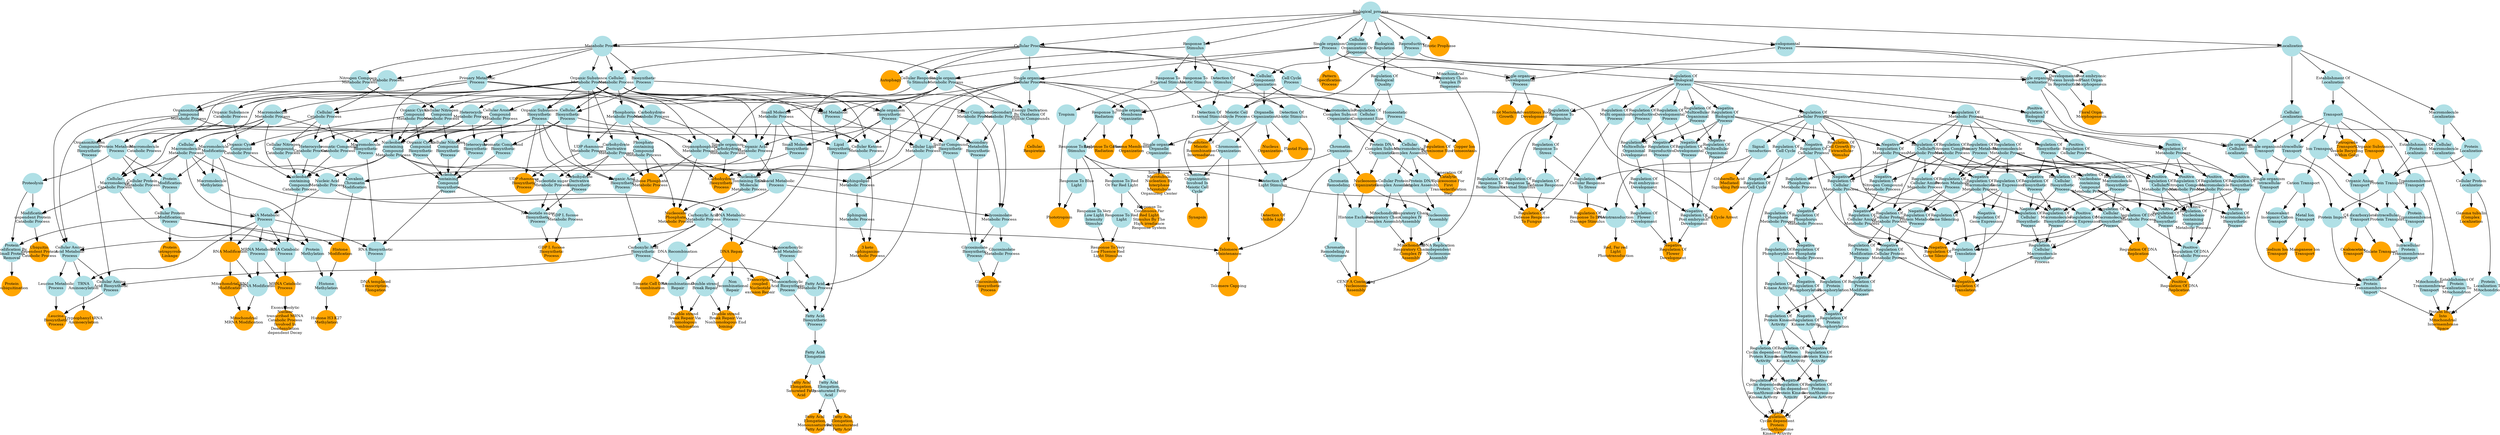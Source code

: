 digraph {
1 [style="filled", fixedsize="true", fontsize="10", shape="circle", width="0.75", fillcolor="powderblue", label="Biological_process", color="transparent"];
2 [style="filled", fixedsize="true", fontsize="10", shape="circle", width="0.75", fillcolor="powderblue", label="Metabolic Process", color="transparent"];
3 [style="filled", fixedsize="true", fontsize="10", shape="circle", width="0.75", fillcolor="powderblue", label="Cellular Process", color="transparent"];
4 [style="filled", fixedsize="true", fontsize="10", shape="circle", width="0.75", fillcolor="powderblue", label="Cellular
Metabolic Process", color="transparent"];
5 [style="filled", fixedsize="true", fontsize="10", shape="circle", width="0.75", fillcolor="powderblue", label="Sulfur Compound
Metabolic Process", color="transparent"];
6 [style="filled", fixedsize="true", fontsize="10", shape="circle", width="0.75", fillcolor="powderblue", label="Single organism
Process", color="transparent"];
7 [style="filled", fixedsize="true", fontsize="10", shape="circle", width="0.75", fillcolor="powderblue", label="Single organism
Metabolic Process", color="transparent"];
8 [style="filled", fixedsize="true", fontsize="10", shape="circle", width="0.75", fillcolor="powderblue", label="Secondary
Metabolic Process", color="transparent"];
9 [style="filled", fixedsize="true", fontsize="10", shape="circle", width="0.75", fillcolor="powderblue", label="Small Molecule
Metabolic Process", color="transparent"];
10 [style="filled", fixedsize="true", fontsize="10", shape="circle", width="0.75", fillcolor="powderblue", label="Single organism
Cellular Process", color="transparent"];
11 [style="filled", fixedsize="true", fontsize="10", shape="circle", width="0.75", fillcolor="powderblue", label="Organic Substance
Metabolic Process", color="transparent"];
12 [style="filled", fixedsize="true", fontsize="10", shape="circle", width="0.75", fillcolor="powderblue", label="Organic Acid
Metabolic Process", color="transparent"];
13 [style="filled", fixedsize="true", fontsize="10", shape="circle", width="0.75", fillcolor="powderblue", label="Oxoacid Metabolic
Process", color="transparent"];
14 [style="filled", fixedsize="true", fontsize="10", shape="circle", width="0.75", fillcolor="powderblue", label="Glycosinolate
Metabolic Process", color="transparent"];
15 [style="filled", fixedsize="true", fontsize="10", shape="circle", width="0.75", fillcolor="powderblue", label="Biosynthetic
Process", color="transparent"];
16 [style="filled", fixedsize="true", fontsize="10", shape="circle", width="0.75", fillcolor="powderblue", label="Cellular
Biosynthetic
Process", color="transparent"];
17 [style="filled", fixedsize="true", fontsize="10", shape="circle", width="0.75", fillcolor="powderblue", label="Sulfur Compound
Biosynthetic
Process", color="transparent"];
18 [style="filled", fixedsize="true", fontsize="10", shape="circle", width="0.75", fillcolor="powderblue", label="Single organism
Biosynthetic
Process", color="transparent"];
19 [style="filled", fixedsize="true", fontsize="10", shape="circle", width="0.75", fillcolor="powderblue", label="Secondary
Metabolite
Biosynthetic
Process", color="transparent"];
20 [style="filled", fixedsize="true", fontsize="10", shape="circle", width="0.75", fillcolor="powderblue", label="Glycosinolate
Biosynthetic
Process", color="transparent"];
21 [style="filled", fixedsize="true", fontsize="10", shape="circle", width="0.75", fillcolor="powderblue", label="Glucosinolate
Metabolic Process", color="transparent"];
22 [style="filled", fixedsize="true", fontsize="10", shape="circle", width="0.75", fillcolor="orange", label="Glucosinolate
Biosynthetic
Process", color="transparent"];
23 [style="filled", fixedsize="true", fontsize="10", shape="circle", width="0.75", fillcolor="powderblue", label="Macromolecule
Metabolic Process", color="transparent"];
24 [style="filled", fixedsize="true", fontsize="10", shape="circle", width="0.75", fillcolor="powderblue", label="Cellular
Macromolecule
Metabolic Process", color="transparent"];
25 [style="filled", fixedsize="true", fontsize="10", shape="circle", width="0.75", fillcolor="powderblue", label="Cellular Aromatic
Compound
Metabolic Process", color="transparent"];
26 [style="filled", fixedsize="true", fontsize="10", shape="circle", width="0.75", fillcolor="powderblue", label="Nitrogen Compound
Metabolic Process", color="transparent"];
27 [style="filled", fixedsize="true", fontsize="10", shape="circle", width="0.75", fillcolor="powderblue", label="Cellular Nitrogen
Compound
Metabolic Process", color="transparent"];
28 [style="filled", fixedsize="true", fontsize="10", shape="circle", width="0.75", fillcolor="powderblue", label="Primary Metabolic
Process", color="transparent"];
29 [style="filled", fixedsize="true", fontsize="10", shape="circle", width="0.75", fillcolor="powderblue", label="Heterocycle
Metabolic Process", color="transparent"];
30 [style="filled", fixedsize="true", fontsize="10", shape="circle", width="0.75", fillcolor="powderblue", label="Organic Cyclic
Compound
Metabolic Process", color="transparent"];
31 [style="filled", fixedsize="true", fontsize="10", shape="circle", width="0.75", fillcolor="powderblue", label="Nucleobase
containing
Compound
Metabolic Process", color="transparent"];
32 [style="filled", fixedsize="true", fontsize="10", shape="circle", width="0.75", fillcolor="powderblue", label="Nucleic Acid
Metabolic Process", color="transparent"];
33 [style="filled", fixedsize="true", fontsize="10", shape="circle", width="0.75", fillcolor="powderblue", label="RNA Metabolic
Process", color="transparent"];
34 [style="filled", fixedsize="true", fontsize="10", shape="circle", width="0.75", fillcolor="powderblue", label="Macromolecule
Modification", color="transparent"];
35 [style="filled", fixedsize="true", fontsize="10", shape="circle", width="0.75", fillcolor="orange", label="RNA Modification", color="transparent"];
36 [style="filled", fixedsize="true", fontsize="10", shape="circle", width="0.75", fillcolor="powderblue", label="DNA Metabolic
Process", color="transparent"];
37 [style="filled", fixedsize="true", fontsize="10", shape="circle", width="0.75", fillcolor="powderblue", label="Response To
Stimulus", color="transparent"];
38 [style="filled", fixedsize="true", fontsize="10", shape="circle", width="0.75", fillcolor="powderblue", label="Cellular Response
To Stimulus", color="transparent"];
39 [style="filled", fixedsize="true", fontsize="10", shape="circle", width="0.75", fillcolor="orange", label="DNA Repair", color="transparent"];
40 [style="filled", fixedsize="true", fontsize="10", shape="circle", width="0.75", fillcolor="powderblue", label="Carboxylic Acid
Metabolic Process", color="transparent"];
41 [style="filled", fixedsize="true", fontsize="10", shape="circle", width="0.75", fillcolor="powderblue", label="Organonitrogen
Compound
Metabolic Process", color="transparent"];
42 [style="filled", fixedsize="true", fontsize="10", shape="circle", width="0.75", fillcolor="powderblue", label="Cellular Amino
Acid Metabolic
Process", color="transparent"];
43 [style="filled", fixedsize="true", fontsize="10", shape="circle", width="0.75", fillcolor="powderblue", label="Leucine Metabolic
Process", color="transparent"];
44 [style="filled", fixedsize="true", fontsize="10", shape="circle", width="0.75", fillcolor="powderblue", label="Small Molecule
Biosynthetic
Process", color="transparent"];
45 [style="filled", fixedsize="true", fontsize="10", shape="circle", width="0.75", fillcolor="powderblue", label="Organic Substance
Biosynthetic
Process", color="transparent"];
46 [style="filled", fixedsize="true", fontsize="10", shape="circle", width="0.75", fillcolor="powderblue", label="Organic Acid
Biosynthetic
Process", color="transparent"];
47 [style="filled", fixedsize="true", fontsize="10", shape="circle", width="0.75", fillcolor="powderblue", label="Carboxylic Acid
Biosynthetic
Process", color="transparent"];
48 [style="filled", fixedsize="true", fontsize="10", shape="circle", width="0.75", fillcolor="powderblue", label="Organonitrogen
Compound
Biosynthetic
Process", color="transparent"];
49 [style="filled", fixedsize="true", fontsize="10", shape="circle", width="0.75", fillcolor="powderblue", label="Cellular Amino
Acid Biosynthetic
Process", color="transparent"];
50 [style="filled", fixedsize="true", fontsize="10", shape="circle", width="0.75", fillcolor="orange", label="Leucine
Biosynthetic
Process", color="transparent"];
51 [style="filled", fixedsize="true", fontsize="10", shape="circle", width="0.75", fillcolor="powderblue", label="Biological
Regulation", color="transparent"];
52 [style="filled", fixedsize="true", fontsize="10", shape="circle", width="0.75", fillcolor="powderblue", label="Regulation Of
Biological
Process", color="transparent"];
53 [style="filled", fixedsize="true", fontsize="10", shape="circle", width="0.75", fillcolor="powderblue", label="Regulation Of
Cellular Process", color="transparent"];
54 [style="filled", fixedsize="true", fontsize="10", shape="circle", width="0.75", fillcolor="powderblue", label="Signal
Transduction", color="transparent"];
55 [style="filled", fixedsize="true", fontsize="10", shape="circle", width="0.75", fillcolor="orange", label="Gibberellic Acid
Mediated
Signaling Pathway", color="transparent"];
56 [style="filled", fixedsize="true", fontsize="10", shape="circle", width="0.75", fillcolor="powderblue", label="Protein Metabolic
Process", color="transparent"];
57 [style="filled", fixedsize="true", fontsize="10", shape="circle", width="0.75", fillcolor="powderblue", label="Proteolysis", color="transparent"];
58 [style="filled", fixedsize="true", fontsize="10", shape="circle", width="0.75", fillcolor="powderblue", label="Protein
Modification
Process", color="transparent"];
59 [style="filled", fixedsize="true", fontsize="10", shape="circle", width="0.75", fillcolor="powderblue", label="Cellular Protein
Metabolic Process", color="transparent"];
60 [style="filled", fixedsize="true", fontsize="10", shape="circle", width="0.75", fillcolor="powderblue", label="Cellular Protein
Modification
Process", color="transparent"];
61 [style="filled", fixedsize="true", fontsize="10", shape="circle", width="0.75", fillcolor="powderblue", label="Protein
Modification By
Small Protein
Removal", color="transparent"];
62 [style="filled", fixedsize="true", fontsize="10", shape="circle", width="0.75", fillcolor="orange", label="Protein
Deubiquitination", color="transparent"];
63 [style="filled", fixedsize="true", fontsize="10", shape="circle", width="0.75", fillcolor="powderblue", label="Macromolecule
Methylation", color="transparent"];
64 [style="filled", fixedsize="true", fontsize="10", shape="circle", width="0.75", fillcolor="powderblue", label="Protein
Methylation", color="transparent"];
65 [style="filled", fixedsize="true", fontsize="10", shape="circle", width="0.75", fillcolor="powderblue", label="Cellular
Component
Organization Or
Biogenesis", color="transparent"];
66 [style="filled", fixedsize="true", fontsize="10", shape="circle", width="0.75", fillcolor="powderblue", label="Cellular
Component
Organization", color="transparent"];
67 [style="filled", fixedsize="true", fontsize="10", shape="circle", width="0.75", fillcolor="powderblue", label="Macromolecular
Complex Subunit
Organization", color="transparent"];
68 [style="filled", fixedsize="true", fontsize="10", shape="circle", width="0.75", fillcolor="powderblue", label="Chromatin
Organization", color="transparent"];
69 [style="filled", fixedsize="true", fontsize="10", shape="circle", width="0.75", fillcolor="powderblue", label="Covalent
Chromatin
Modification", color="transparent"];
70 [style="filled", fixedsize="true", fontsize="10", shape="circle", width="0.75", fillcolor="orange", label="Histone
Modification", color="transparent"];
71 [style="filled", fixedsize="true", fontsize="10", shape="circle", width="0.75", fillcolor="powderblue", label="Histone
Methylation", color="transparent"];
72 [style="filled", fixedsize="true", fontsize="10", shape="circle", width="0.75", fillcolor="orange", label="Histone H3 K27
Methylation", color="transparent"];
73 [style="filled", fixedsize="true", fontsize="10", shape="circle", width="0.75", fillcolor="powderblue", label="Carbohydrate
Metabolic Process", color="transparent"];
74 [style="filled", fixedsize="true", fontsize="10", shape="circle", width="0.75", fillcolor="powderblue", label="Single organism
Carbohydrate
Metabolic Process", color="transparent"];
75 [style="filled", fixedsize="true", fontsize="10", shape="circle", width="0.75", fillcolor="orange", label="Carbohydrate
Biosynthetic
Process", color="transparent"];
76 [style="filled", fixedsize="true", fontsize="10", shape="circle", width="0.75", fillcolor="orange", label="Mitochondrial RNA
Modification", color="transparent"];
77 [style="filled", fixedsize="true", fontsize="10", shape="circle", width="0.75", fillcolor="powderblue", label="Organelle
Organization", color="transparent"];
78 [style="filled", fixedsize="true", fontsize="10", shape="circle", width="0.75", fillcolor="powderblue", label="Chromosome
Organization", color="transparent"];
79 [style="filled", fixedsize="true", fontsize="10", shape="circle", width="0.75", fillcolor="powderblue", label="Regulation Of
Biological
Quality", color="transparent"];
80 [style="filled", fixedsize="true", fontsize="10", shape="circle", width="0.75", fillcolor="powderblue", label="Homeostatic
Process", color="transparent"];
81 [style="filled", fixedsize="true", fontsize="10", shape="circle", width="0.75", fillcolor="orange", label="Telomere
Maintenance", color="transparent"];
82 [style="filled", fixedsize="true", fontsize="10", shape="circle", width="0.75", fillcolor="orange", label="Telomere Capping", color="transparent"];
83 [style="filled", fixedsize="true", fontsize="10", shape="circle", width="0.75", fillcolor="powderblue", label="Protein DNA
Complex Subunit
Organization", color="transparent"];
84 [style="filled", fixedsize="true", fontsize="10", shape="circle", width="0.75", fillcolor="orange", label="Nucleosome
Organization", color="transparent"];
85 [style="filled", fixedsize="true", fontsize="10", shape="circle", width="0.75", fillcolor="powderblue", label="Single organism
Organelle
Organization", color="transparent"];
86 [style="filled", fixedsize="true", fontsize="10", shape="circle", width="0.75", fillcolor="orange", label="Interphase
Microtubule
Nucleation By
Interphase
Microtubule
Organizing Center", color="transparent"];
87 [style="filled", fixedsize="true", fontsize="10", shape="circle", width="0.75", fillcolor="powderblue", label="Cell Cycle
Process", color="transparent"];
88 [style="filled", fixedsize="true", fontsize="10", shape="circle", width="0.75", fillcolor="powderblue", label="Reproductive
Process", color="transparent"];
89 [style="filled", fixedsize="true", fontsize="10", shape="circle", width="0.75", fillcolor="powderblue", label="Meiotic Cell
Cycle Process", color="transparent"];
90 [style="filled", fixedsize="true", fontsize="10", shape="circle", width="0.75", fillcolor="powderblue", label="Chromosome
Organization
Involved In
Meiotic Cell
Cycle", color="transparent"];
91 [style="filled", fixedsize="true", fontsize="10", shape="circle", width="0.75", fillcolor="orange", label="Synapsis", color="transparent"];
92 [style="filled", fixedsize="true", fontsize="10", shape="circle", width="0.75", fillcolor="powderblue", label="Response To
Abiotic Stimulus", color="transparent"];
93 [style="filled", fixedsize="true", fontsize="10", shape="circle", width="0.75", fillcolor="powderblue", label="Response To
Radiation", color="transparent"];
94 [style="filled", fixedsize="true", fontsize="10", shape="circle", width="0.75", fillcolor="powderblue", label="Response To Light
Stimulus", color="transparent"];
95 [style="filled", fixedsize="true", fontsize="10", shape="circle", width="0.75", fillcolor="powderblue", label="Response To Red
Or Far Red Light", color="transparent"];
96 [style="filled", fixedsize="true", fontsize="10", shape="circle", width="0.75", fillcolor="orange", label="Response To
Continuous Far
Red Light
Stimulus By The
High irradiance
Response System", color="transparent"];
97 [style="filled", fixedsize="true", fontsize="10", shape="circle", width="0.75", fillcolor="powderblue", label="MRNA Metabolic
Process", color="transparent"];
98 [style="filled", fixedsize="true", fontsize="10", shape="circle", width="0.75", fillcolor="powderblue", label="MRNA Modification", color="transparent"];
99 [style="filled", fixedsize="true", fontsize="10", shape="circle", width="0.75", fillcolor="orange", label="Mitochondrial
MRNA Modification", color="transparent"];
100 [style="filled", fixedsize="true", fontsize="10", shape="circle", width="0.75", fillcolor="orange", label="Transcription
coupled
Nucleotide
excision Repair", color="transparent"];
101 [style="filled", fixedsize="true", fontsize="10", shape="circle", width="0.75", fillcolor="powderblue", label="Regulation Of
Metabolic Process", color="transparent"];
102 [style="filled", fixedsize="true", fontsize="10", shape="circle", width="0.75", fillcolor="powderblue", label="Regulation Of
Cellular
Metabolic Process", color="transparent"];
103 [style="filled", fixedsize="true", fontsize="10", shape="circle", width="0.75", fillcolor="powderblue", label="Regulation Of
Nitrogen Compound
Metabolic Process", color="transparent"];
104 [style="filled", fixedsize="true", fontsize="10", shape="circle", width="0.75", fillcolor="powderblue", label="Regulation Of
Primary Metabolic
Process", color="transparent"];
105 [style="filled", fixedsize="true", fontsize="10", shape="circle", width="0.75", fillcolor="powderblue", label="Regulation Of
Nucleobase
containing
Compound
Metabolic Process", color="transparent"];
106 [style="filled", fixedsize="true", fontsize="10", shape="circle", width="0.75", fillcolor="powderblue", label="Regulation Of
Macromolecule
Metabolic Process", color="transparent"];
107 [style="filled", fixedsize="true", fontsize="10", shape="circle", width="0.75", fillcolor="powderblue", label="Regulation Of DNA
Metabolic Process", color="transparent"];
108 [style="filled", fixedsize="true", fontsize="10", shape="circle", width="0.75", fillcolor="powderblue", label="Regulation Of
Biosynthetic
Process", color="transparent"];
109 [style="filled", fixedsize="true", fontsize="10", shape="circle", width="0.75", fillcolor="powderblue", label="Regulation Of
Macromolecule
Biosynthetic
Process", color="transparent"];
110 [style="filled", fixedsize="true", fontsize="10", shape="circle", width="0.75", fillcolor="powderblue", label="Regulation Of
Cellular
Biosynthetic
Process", color="transparent"];
111 [style="filled", fixedsize="true", fontsize="10", shape="circle", width="0.75", fillcolor="powderblue", label="Regulation Of
Cellular
Macromolecule
Biosynthetic
Process", color="transparent"];
112 [style="filled", fixedsize="true", fontsize="10", shape="circle", width="0.75", fillcolor="orange", label="Regulation Of DNA
Replication", color="transparent"];
113 [style="filled", fixedsize="true", fontsize="10", shape="circle", width="0.75", fillcolor="powderblue", label="Catabolic Process", color="transparent"];
114 [style="filled", fixedsize="true", fontsize="10", shape="circle", width="0.75", fillcolor="powderblue", label="Organic Substance
Catabolic Process", color="transparent"];
115 [style="filled", fixedsize="true", fontsize="10", shape="circle", width="0.75", fillcolor="powderblue", label="Macromolecule
Catabolic Process", color="transparent"];
116 [style="filled", fixedsize="true", fontsize="10", shape="circle", width="0.75", fillcolor="powderblue", label="Cellular
Catabolic Process", color="transparent"];
117 [style="filled", fixedsize="true", fontsize="10", shape="circle", width="0.75", fillcolor="powderblue", label="Cellular
Macromolecule
Catabolic Process", color="transparent"];
118 [style="filled", fixedsize="true", fontsize="10", shape="circle", width="0.75", fillcolor="powderblue", label="Modification
dependent Protein
Catabolic Process", color="transparent"];
119 [style="filled", fixedsize="true", fontsize="10", shape="circle", width="0.75", fillcolor="orange", label="Ubiquitin
dependent Protein
Catabolic Process", color="transparent"];
120 [style="filled", fixedsize="true", fontsize="10", shape="circle", width="0.75", fillcolor="powderblue", label="Cellular Ketone
Metabolic Process", color="transparent"];
121 [style="filled", fixedsize="true", fontsize="10", shape="circle", width="0.75", fillcolor="powderblue", label="Lipid Metabolic
Process", color="transparent"];
122 [style="filled", fixedsize="true", fontsize="10", shape="circle", width="0.75", fillcolor="powderblue", label="Cellular Lipid
Metabolic Process", color="transparent"];
123 [style="filled", fixedsize="true", fontsize="10", shape="circle", width="0.75", fillcolor="powderblue", label="Sphingolipid
Metabolic Process", color="transparent"];
124 [style="filled", fixedsize="true", fontsize="10", shape="circle", width="0.75", fillcolor="powderblue", label="Sphingoid
Metabolic Process", color="transparent"];
125 [style="filled", fixedsize="true", fontsize="10", shape="circle", width="0.75", fillcolor="orange", label="3 keto
sphinganine
Metabolic Process", color="transparent"];
126 [style="filled", fixedsize="true", fontsize="10", shape="circle", width="0.75", fillcolor="powderblue", label="Cellular
Macromolecular
Complex Assembly", color="transparent"];
127 [style="filled", fixedsize="true", fontsize="10", shape="circle", width="0.75", fillcolor="powderblue", label="Cellular Protein
Complex Assembly", color="transparent"];
128 [style="filled", fixedsize="true", fontsize="10", shape="circle", width="0.75", fillcolor="powderblue", label="Respiratory Chain
Complex IV
Assembly", color="transparent"];
129 [style="filled", fixedsize="true", fontsize="10", shape="circle", width="0.75", fillcolor="powderblue", label="Mitochondrial
Respiratory Chain
Complex Assembly", color="transparent"];
130 [style="filled", fixedsize="true", fontsize="10", shape="circle", width="0.75", fillcolor="powderblue", label="Mitochondrial
Respiratory Chain
Complex IV
Biogenesis", color="transparent"];
131 [style="filled", fixedsize="true", fontsize="10", shape="circle", width="0.75", fillcolor="orange", label="Mitochondrial
Respiratory Chain
Complex IV
Assembly", color="transparent"];
132 [style="filled", fixedsize="true", fontsize="10", shape="circle", width="0.75", fillcolor="powderblue", label="TRNA
Aminoacylation", color="transparent"];
133 [style="filled", fixedsize="true", fontsize="10", shape="circle", width="0.75", fillcolor="orange", label="Tryptophanyl tRNA
Aminoacylation", color="transparent"];
134 [style="filled", fixedsize="true", fontsize="10", shape="circle", width="0.75", fillcolor="orange", label="Mitotic Prophase", color="transparent"];
135 [style="filled", fixedsize="true", fontsize="10", shape="circle", width="0.75", fillcolor="powderblue", label="Positive
Regulation Of
Biological
Process", color="transparent"];
136 [style="filled", fixedsize="true", fontsize="10", shape="circle", width="0.75", fillcolor="powderblue", label="Positive
Regulation Of
Metabolic Process", color="transparent"];
137 [style="filled", fixedsize="true", fontsize="10", shape="circle", width="0.75", fillcolor="powderblue", label="Positive
Regulation Of
Biosynthetic
Process", color="transparent"];
138 [style="filled", fixedsize="true", fontsize="10", shape="circle", width="0.75", fillcolor="powderblue", label="Positive
Regulation Of
Macromolecule
Metabolic Process", color="transparent"];
139 [style="filled", fixedsize="true", fontsize="10", shape="circle", width="0.75", fillcolor="powderblue", label="Positive
Regulation Of
Macromolecule
Biosynthetic
Process", color="transparent"];
140 [style="filled", fixedsize="true", fontsize="10", shape="circle", width="0.75", fillcolor="powderblue", label="Positive
Regulation Of
Cellular Process", color="transparent"];
141 [style="filled", fixedsize="true", fontsize="10", shape="circle", width="0.75", fillcolor="powderblue", label="Positive
Regulation Of
Cellular
Metabolic Process", color="transparent"];
142 [style="filled", fixedsize="true", fontsize="10", shape="circle", width="0.75", fillcolor="powderblue", label="Positive
Regulation Of
Cellular
Biosynthetic
Process", color="transparent"];
143 [style="filled", fixedsize="true", fontsize="10", shape="circle", width="0.75", fillcolor="powderblue", label="Positive
Regulation Of
Nitrogen Compound
Metabolic Process", color="transparent"];
144 [style="filled", fixedsize="true", fontsize="10", shape="circle", width="0.75", fillcolor="powderblue", label="Positive
Regulation Of
Nucleobase
containing
Compound
Metabolic Process", color="transparent"];
145 [style="filled", fixedsize="true", fontsize="10", shape="circle", width="0.75", fillcolor="powderblue", label="Positive
Regulation Of DNA
Metabolic Process", color="transparent"];
146 [style="filled", fixedsize="true", fontsize="10", shape="circle", width="0.75", fillcolor="orange", label="Positive
Regulation Of DNA
Replication", color="transparent"];
147 [style="filled", fixedsize="true", fontsize="10", shape="circle", width="0.75", fillcolor="powderblue", label="Response To
External Stimulus", color="transparent"];
148 [style="filled", fixedsize="true", fontsize="10", shape="circle", width="0.75", fillcolor="powderblue", label="Detection Of
Stimulus", color="transparent"];
149 [style="filled", fixedsize="true", fontsize="10", shape="circle", width="0.75", fillcolor="powderblue", label="Detection Of
External Stimulus", color="transparent"];
150 [style="filled", fixedsize="true", fontsize="10", shape="circle", width="0.75", fillcolor="powderblue", label="Detection Of
Abiotic Stimulus", color="transparent"];
151 [style="filled", fixedsize="true", fontsize="10", shape="circle", width="0.75", fillcolor="powderblue", label="Detection Of
Light Stimulus", color="transparent"];
152 [style="filled", fixedsize="true", fontsize="10", shape="circle", width="0.75", fillcolor="powderblue", label="Phototransduction", color="transparent"];
153 [style="filled", fixedsize="true", fontsize="10", shape="circle", width="0.75", fillcolor="orange", label="Red, Far red
Light
Phototransduction", color="transparent"];
154 [style="filled", fixedsize="true", fontsize="10", shape="circle", width="0.75", fillcolor="powderblue", label="Developmental
Process", color="transparent"];
155 [style="filled", fixedsize="true", fontsize="10", shape="circle", width="0.75", fillcolor="powderblue", label="Single organism
Developmental
Process", color="transparent"];
156 [style="filled", fixedsize="true", fontsize="10", shape="circle", width="0.75", fillcolor="orange", label="Root Meristem
Growth", color="transparent"];
157 [style="filled", fixedsize="true", fontsize="10", shape="circle", width="0.75", fillcolor="powderblue", label="Localization", color="transparent"];
158 [style="filled", fixedsize="true", fontsize="10", shape="circle", width="0.75", fillcolor="powderblue", label="Establishment Of
Localization", color="transparent"];
159 [style="filled", fixedsize="true", fontsize="10", shape="circle", width="0.75", fillcolor="powderblue", label="Transport", color="transparent"];
160 [style="filled", fixedsize="true", fontsize="10", shape="circle", width="0.75", fillcolor="orange", label="Retrograde
Transport,
Vesicle Recycling
Within Golgi", color="transparent"];
161 [style="filled", fixedsize="true", fontsize="10", shape="circle", width="0.75", fillcolor="powderblue", label="Response To Red
Light", color="transparent"];
162 [style="filled", fixedsize="true", fontsize="10", shape="circle", width="0.75", fillcolor="powderblue", label="Response To Very
Low Light
Intensity
Stimulus", color="transparent"];
163 [style="filled", fixedsize="true", fontsize="10", shape="circle", width="0.75", fillcolor="orange", label="Response To Very
Low Fluence Red
Light Stimulus", color="transparent"];
164 [style="filled", fixedsize="true", fontsize="10", shape="circle", width="0.75", fillcolor="powderblue", label="Regulation Of
Gene Expression", color="transparent"];
165 [style="filled", fixedsize="true", fontsize="10", shape="circle", width="0.75", fillcolor="powderblue", label="Positive
Regulation Of
Gene Expression", color="transparent"];
166 [style="filled", fixedsize="true", fontsize="10", shape="circle", width="0.75", fillcolor="powderblue", label="Negative
Regulation Of
Biological
Process", color="transparent"];
167 [style="filled", fixedsize="true", fontsize="10", shape="circle", width="0.75", fillcolor="powderblue", label="Negative
Regulation Of
Cellular Process", color="transparent"];
168 [style="filled", fixedsize="true", fontsize="10", shape="circle", width="0.75", fillcolor="powderblue", label="Regulation Of
Gene Silencing", color="transparent"];
169 [style="filled", fixedsize="true", fontsize="10", shape="circle", width="0.75", fillcolor="orange", label="Negative
Regulation Of
Gene Silencing", color="transparent"];
170 [style="filled", fixedsize="true", fontsize="10", shape="circle", width="0.75", fillcolor="orange", label="Response To Gamma
Radiation", color="transparent"];
171 [style="filled", fixedsize="true", fontsize="10", shape="circle", width="0.75", fillcolor="powderblue", label="Ion Transport", color="transparent"];
172 [style="filled", fixedsize="true", fontsize="10", shape="circle", width="0.75", fillcolor="powderblue", label="Cation Transport", color="transparent"];
173 [style="filled", fixedsize="true", fontsize="10", shape="circle", width="0.75", fillcolor="powderblue", label="Monovalent
Inorganic Cation
Transport", color="transparent"];
174 [style="filled", fixedsize="true", fontsize="10", shape="circle", width="0.75", fillcolor="powderblue", label="Metal Ion
Transport", color="transparent"];
175 [style="filled", fixedsize="true", fontsize="10", shape="circle", width="0.75", fillcolor="orange", label="Sodium Ion
Transport", color="transparent"];
176 [style="filled", fixedsize="true", fontsize="10", shape="circle", width="0.75", fillcolor="powderblue", label="Tropism", color="transparent"];
177 [style="filled", fixedsize="true", fontsize="10", shape="circle", width="0.75", fillcolor="powderblue", label="Response To Blue
Light", color="transparent"];
178 [style="filled", fixedsize="true", fontsize="10", shape="circle", width="0.75", fillcolor="orange", label="Phototropism", color="transparent"];
179 [style="filled", fixedsize="true", fontsize="10", shape="circle", width="0.75", fillcolor="powderblue", label="Protein DNA
Complex Assembly", color="transparent"];
180 [style="filled", fixedsize="true", fontsize="10", shape="circle", width="0.75", fillcolor="powderblue", label="Nucleosome
Assembly", color="transparent"];
181 [style="filled", fixedsize="true", fontsize="10", shape="circle", width="0.75", fillcolor="powderblue", label="DNA Replication
independent
Nucleosome
Assembly", color="transparent"];
182 [style="filled", fixedsize="true", fontsize="10", shape="circle", width="0.75", fillcolor="powderblue", label="Chromatin
Remodeling", color="transparent"];
183 [style="filled", fixedsize="true", fontsize="10", shape="circle", width="0.75", fillcolor="powderblue", label="Chromatin
Remodeling At
Centromere", color="transparent"];
184 [style="filled", fixedsize="true", fontsize="10", shape="circle", width="0.75", fillcolor="powderblue", label="Histone Exchange", color="transparent"];
185 [style="filled", fixedsize="true", fontsize="10", shape="circle", width="0.75", fillcolor="orange", label="CENP A Containing
Nucleosome
Assembly", color="transparent"];
186 [style="filled", fixedsize="true", fontsize="10", shape="circle", width="0.75", fillcolor="powderblue", label="Monocarboxylic
Acid Metabolic
Process", color="transparent"];
187 [style="filled", fixedsize="true", fontsize="10", shape="circle", width="0.75", fillcolor="powderblue", label="Fatty Acid
Metabolic Process", color="transparent"];
188 [style="filled", fixedsize="true", fontsize="10", shape="circle", width="0.75", fillcolor="powderblue", label="Lipid
Biosynthetic
Process", color="transparent"];
189 [style="filled", fixedsize="true", fontsize="10", shape="circle", width="0.75", fillcolor="powderblue", label="Monocarboxylic
Acid Biosynthetic
Process", color="transparent"];
190 [style="filled", fixedsize="true", fontsize="10", shape="circle", width="0.75", fillcolor="powderblue", label="Fatty Acid
Biosynthetic
Process", color="transparent"];
191 [style="filled", fixedsize="true", fontsize="10", shape="circle", width="0.75", fillcolor="powderblue", label="Fatty Acid
Elongation", color="transparent"];
192 [style="filled", fixedsize="true", fontsize="10", shape="circle", width="0.75", fillcolor="orange", label="Fatty Acid
Elongation,
Saturated Fatty
Acid", color="transparent"];
193 [style="filled", fixedsize="true", fontsize="10", shape="circle", width="0.75", fillcolor="powderblue", label="Fatty Acid
Elongation,
Unsaturated Fatty
Acid", color="transparent"];
194 [style="filled", fixedsize="true", fontsize="10", shape="circle", width="0.75", fillcolor="orange", label="Fatty Acid
Elongation,
Monounsaturated
Fatty Acid", color="transparent"];
195 [style="filled", fixedsize="true", fontsize="10", shape="circle", width="0.75", fillcolor="orange", label="Fatty Acid
Elongation,
Polyunsaturated
Fatty Acid", color="transparent"];
196 [style="filled", fixedsize="true", fontsize="10", shape="circle", width="0.75", fillcolor="powderblue", label="DNA Recombination", color="transparent"];
197 [style="filled", fixedsize="true", fontsize="10", shape="circle", width="0.75", fillcolor="powderblue", label="Recombinational
Repair", color="transparent"];
198 [style="filled", fixedsize="true", fontsize="10", shape="circle", width="0.75", fillcolor="powderblue", label="Double strand
Break Repair", color="transparent"];
199 [style="filled", fixedsize="true", fontsize="10", shape="circle", width="0.75", fillcolor="orange", label="Double strand
Break Repair Via
Homologous
Recombination", color="transparent"];
200 [style="filled", fixedsize="true", fontsize="10", shape="circle", width="0.75", fillcolor="powderblue", label="Carbohydrate
Derivative
Metabolic Process", color="transparent"];
201 [style="filled", fixedsize="true", fontsize="10", shape="circle", width="0.75", fillcolor="powderblue", label="Nucleotide sugar
Metabolic Process", color="transparent"];
202 [style="filled", fixedsize="true", fontsize="10", shape="circle", width="0.75", fillcolor="powderblue", label="Heterocycle
Biosynthetic
Process", color="transparent"];
203 [style="filled", fixedsize="true", fontsize="10", shape="circle", width="0.75", fillcolor="powderblue", label="Aromatic Compound
Biosynthetic
Process", color="transparent"];
204 [style="filled", fixedsize="true", fontsize="10", shape="circle", width="0.75", fillcolor="powderblue", label="Cellular Nitrogen
Compound
Biosynthetic
Process", color="transparent"];
205 [style="filled", fixedsize="true", fontsize="10", shape="circle", width="0.75", fillcolor="powderblue", label="Organic Cyclic
Compound
Biosynthetic
Process", color="transparent"];
206 [style="filled", fixedsize="true", fontsize="10", shape="circle", width="0.75", fillcolor="powderblue", label="Nucleobase
containing
Compound
Biosynthetic
Process", color="transparent"];
207 [style="filled", fixedsize="true", fontsize="10", shape="circle", width="0.75", fillcolor="powderblue", label="Carbohydrate
Derivative
Biosynthetic
Process", color="transparent"];
208 [style="filled", fixedsize="true", fontsize="10", shape="circle", width="0.75", fillcolor="powderblue", label="Nucleotide sugar
Biosynthetic
Process", color="transparent"];
209 [style="filled", fixedsize="true", fontsize="10", shape="circle", width="0.75", fillcolor="powderblue", label="GDP L fucose
Metabolic Process", color="transparent"];
210 [style="filled", fixedsize="true", fontsize="10", shape="circle", width="0.75", fillcolor="orange", label="GDP L fucose
Biosynthetic
Process", color="transparent"];
211 [style="filled", fixedsize="true", fontsize="10", shape="circle", width="0.75", fillcolor="orange", label="Resolution Of
Meiotic
Recombination
Intermediates", color="transparent"];
212 [style="filled", fixedsize="true", fontsize="10", shape="circle", width="0.75", fillcolor="orange", label="Detection Of
Visible Light", color="transparent"];
213 [style="filled", fixedsize="true", fontsize="10", shape="circle", width="0.75", fillcolor="orange", label="Protein
tetrapyrrole
Linkage", color="transparent"];
214 [style="filled", fixedsize="true", fontsize="10", shape="circle", width="0.75", fillcolor="powderblue", label="Macromolecule
Localization", color="transparent"];
215 [style="filled", fixedsize="true", fontsize="10", shape="circle", width="0.75", fillcolor="powderblue", label="Protein
Localization", color="transparent"];
216 [style="filled", fixedsize="true", fontsize="10", shape="circle", width="0.75", fillcolor="powderblue", label="Cellular
Localization", color="transparent"];
217 [style="filled", fixedsize="true", fontsize="10", shape="circle", width="0.75", fillcolor="powderblue", label="Cellular
Macromolecule
Localization", color="transparent"];
218 [style="filled", fixedsize="true", fontsize="10", shape="circle", width="0.75", fillcolor="powderblue", label="Cellular Protein
Localization", color="transparent"];
219 [style="filled", fixedsize="true", fontsize="10", shape="circle", width="0.75", fillcolor="orange", label="Gamma tubulin
Complex
Localization", color="transparent"];
220 [style="filled", fixedsize="true", fontsize="10", shape="circle", width="0.75", fillcolor="powderblue", label="Phosphorus
Metabolic Process", color="transparent"];
221 [style="filled", fixedsize="true", fontsize="10", shape="circle", width="0.75", fillcolor="powderblue", label="Phosphate
containing
Compound
Metabolic Process", color="transparent"];
222 [style="filled", fixedsize="true", fontsize="10", shape="circle", width="0.75", fillcolor="powderblue", label="Organophosphate
Metabolic Process", color="transparent"];
223 [style="filled", fixedsize="true", fontsize="10", shape="circle", width="0.75", fillcolor="orange", label="Ribose Phosphate
Metabolic Process", color="transparent"];
224 [style="filled", fixedsize="true", fontsize="10", shape="circle", width="0.75", fillcolor="orange", label="Nucleus
Organization", color="transparent"];
225 [style="filled", fixedsize="true", fontsize="10", shape="circle", width="0.75", fillcolor="powderblue", label="Developmental
Process Involved
In Reproduction", color="transparent"];
226 [style="filled", fixedsize="true", fontsize="10", shape="circle", width="0.75", fillcolor="powderblue", label="Post embryonic
Plant Organ
Morphogenesis", color="transparent"];
227 [style="filled", fixedsize="true", fontsize="10", shape="circle", width="0.75", fillcolor="orange", label="Floral Organ
Morphogenesis", color="transparent"];
228 [style="filled", fixedsize="true", fontsize="10", shape="circle", width="0.75", fillcolor="orange", label="Pattern
Specification
Process", color="transparent"];
229 [style="filled", fixedsize="true", fontsize="10", shape="circle", width="0.75", fillcolor="orange", label="Organic Substance
Transport", color="transparent"];
230 [style="filled", fixedsize="true", fontsize="10", shape="circle", width="0.75", fillcolor="powderblue", label="Organic Anion
Transport", color="transparent"];
231 [style="filled", fixedsize="true", fontsize="10", shape="circle", width="0.75", fillcolor="powderblue", label="C4 dicarboxylate
Transport", color="transparent"];
232 [style="filled", fixedsize="true", fontsize="10", shape="circle", width="0.75", fillcolor="orange", label="Malate Transport", color="transparent"];
233 [style="filled", fixedsize="true", fontsize="10", shape="circle", width="0.75", fillcolor="orange", label="Somatic Cell DNA
Recombination", color="transparent"];
234 [style="filled", fixedsize="true", fontsize="10", shape="circle", width="0.75", fillcolor="orange", label="Regulation Of
Cell Growth By
Extracellular
Stimulus", color="transparent"];
235 [style="filled", fixedsize="true", fontsize="10", shape="circle", width="0.75", fillcolor="orange", label="Adventitious Root
Development", color="transparent"];
236 [style="filled", fixedsize="true", fontsize="10", shape="circle", width="0.75", fillcolor="powderblue", label="UDP rhamnose
Metabolic Process", color="transparent"];
237 [style="filled", fixedsize="true", fontsize="10", shape="circle", width="0.75", fillcolor="orange", label="UDP rhamnose
Biosynthetic
Process", color="transparent"];
238 [style="filled", fixedsize="true", fontsize="10", shape="circle", width="0.75", fillcolor="powderblue", label="Establishment Of
Protein
Localization", color="transparent"];
239 [style="filled", fixedsize="true", fontsize="10", shape="circle", width="0.75", fillcolor="powderblue", label="Protein Transport", color="transparent"];
240 [style="filled", fixedsize="true", fontsize="10", shape="circle", width="0.75", fillcolor="powderblue", label="Single organism
Localization", color="transparent"];
241 [style="filled", fixedsize="true", fontsize="10", shape="circle", width="0.75", fillcolor="powderblue", label="Single organism
Transport", color="transparent"];
242 [style="filled", fixedsize="true", fontsize="10", shape="circle", width="0.75", fillcolor="powderblue", label="Protein Import", color="transparent"];
243 [style="filled", fixedsize="true", fontsize="10", shape="circle", width="0.75", fillcolor="powderblue", label="Intracellular
Transport", color="transparent"];
244 [style="filled", fixedsize="true", fontsize="10", shape="circle", width="0.75", fillcolor="powderblue", label="Intracellular
Protein Transport", color="transparent"];
245 [style="filled", fixedsize="true", fontsize="10", shape="circle", width="0.75", fillcolor="powderblue", label="Transmembrane
Transport", color="transparent"];
246 [style="filled", fixedsize="true", fontsize="10", shape="circle", width="0.75", fillcolor="powderblue", label="Protein
Transmembrane
Transport", color="transparent"];
247 [style="filled", fixedsize="true", fontsize="10", shape="circle", width="0.75", fillcolor="powderblue", label="Intracellular
Protein
Transmembrane
Transport", color="transparent"];
248 [style="filled", fixedsize="true", fontsize="10", shape="circle", width="0.75", fillcolor="powderblue", label="Single organism
Cellular
Localization", color="transparent"];
249 [style="filled", fixedsize="true", fontsize="10", shape="circle", width="0.75", fillcolor="powderblue", label="Single organism
Intracellular
Transport", color="transparent"];
250 [style="filled", fixedsize="true", fontsize="10", shape="circle", width="0.75", fillcolor="powderblue", label="Intracellular
Protein
Transmembrane
Import", color="transparent"];
251 [style="filled", fixedsize="true", fontsize="10", shape="circle", width="0.75", fillcolor="powderblue", label="Protein
Localization To
Mitochondrion", color="transparent"];
252 [style="filled", fixedsize="true", fontsize="10", shape="circle", width="0.75", fillcolor="powderblue", label="Establishment Of
Protein
Localization To
Mitochondrion", color="transparent"];
253 [style="filled", fixedsize="true", fontsize="10", shape="circle", width="0.75", fillcolor="powderblue", label="Mitochondrial
Transmembrane
Transport", color="transparent"];
254 [style="filled", fixedsize="true", fontsize="10", shape="circle", width="0.75", fillcolor="orange", label="Protein Import
Into
Mitochondrial
Intermembrane
Space", color="transparent"];
255 [style="filled", fixedsize="true", fontsize="10", shape="circle", width="0.75", fillcolor="orange", label="Copper Ion
Homeostasis", color="transparent"];
256 [style="filled", fixedsize="true", fontsize="10", shape="circle", width="0.75", fillcolor="powderblue", label="Single organism
Membrane
Organization", color="transparent"];
257 [style="filled", fixedsize="true", fontsize="10", shape="circle", width="0.75", fillcolor="orange", label="Plasma Membrane
Organization", color="transparent"];
258 [style="filled", fixedsize="true", fontsize="10", shape="circle", width="0.75", fillcolor="powderblue", label="Regulation Of
Cellular
Component Size", color="transparent"];
259 [style="filled", fixedsize="true", fontsize="10", shape="circle", width="0.75", fillcolor="orange", label="Regulation Of
Peroxisome Size", color="transparent"];
260 [style="filled", fixedsize="true", fontsize="10", shape="circle", width="0.75", fillcolor="powderblue", label="Nucleobase
containing Small
Molecule
Metabolic Process", color="transparent"];
261 [style="filled", fixedsize="true", fontsize="10", shape="circle", width="0.75", fillcolor="orange", label="Nucleoside
Phosphate
Metabolic Process", color="transparent"];
262 [style="filled", fixedsize="true", fontsize="10", shape="circle", width="0.75", fillcolor="orange", label="Generation Of
Catalytic
Spliceosome For
First
Transesterification
Step", color="transparent"];
263 [style="filled", fixedsize="true", fontsize="10", shape="circle", width="0.75", fillcolor="powderblue", label="Energy Derivation
By Oxidation Of
Organic Compounds", color="transparent"];
264 [style="filled", fixedsize="true", fontsize="10", shape="circle", width="0.75", fillcolor="orange", label="Cellular
Respiration", color="transparent"];
265 [style="filled", fixedsize="true", fontsize="10", shape="circle", width="0.75", fillcolor="powderblue", label="Macromolecule
Biosynthetic
Process", color="transparent"];
266 [style="filled", fixedsize="true", fontsize="10", shape="circle", width="0.75", fillcolor="powderblue", label="RNA Biosynthetic
Process", color="transparent"];
267 [style="filled", fixedsize="true", fontsize="10", shape="circle", width="0.75", fillcolor="orange", label="DNA templated
Transcription,
Elongation", color="transparent"];
268 [style="filled", fixedsize="true", fontsize="10", shape="circle", width="0.75", fillcolor="orange", label="Manganese Ion
Transport", color="transparent"];
269 [style="filled", fixedsize="true", fontsize="10", shape="circle", width="0.75", fillcolor="powderblue", label="Regulation Of
Protein Metabolic
Process", color="transparent"];
270 [style="filled", fixedsize="true", fontsize="10", shape="circle", width="0.75", fillcolor="powderblue", label="Regulation Of
Cellular Protein
Metabolic Process", color="transparent"];
271 [style="filled", fixedsize="true", fontsize="10", shape="circle", width="0.75", fillcolor="powderblue", label="Regulation Of
Protein
Modification
Process", color="transparent"];
272 [style="filled", fixedsize="true", fontsize="10", shape="circle", width="0.75", fillcolor="powderblue", label="Regulation Of
Phosphorus
Metabolic Process", color="transparent"];
273 [style="filled", fixedsize="true", fontsize="10", shape="circle", width="0.75", fillcolor="powderblue", label="Regulation Of
Phosphate
Metabolic Process", color="transparent"];
274 [style="filled", fixedsize="true", fontsize="10", shape="circle", width="0.75", fillcolor="powderblue", label="Regulation Of
Phosphorylation", color="transparent"];
275 [style="filled", fixedsize="true", fontsize="10", shape="circle", width="0.75", fillcolor="powderblue", label="Regulation Of
Protein
Phosphorylation", color="transparent"];
276 [style="filled", fixedsize="true", fontsize="10", shape="circle", width="0.75", fillcolor="powderblue", label="Regulation Of
Kinase Activity", color="transparent"];
277 [style="filled", fixedsize="true", fontsize="10", shape="circle", width="0.75", fillcolor="powderblue", label="Regulation Of
Protein Kinase
Activity", color="transparent"];
278 [style="filled", fixedsize="true", fontsize="10", shape="circle", width="0.75", fillcolor="powderblue", label="Regulation Of
Protein
Serine/threonine
Kinase Activity", color="transparent"];
279 [style="filled", fixedsize="true", fontsize="10", shape="circle", width="0.75", fillcolor="powderblue", label="Regulation Of
Cell Cycle", color="transparent"];
280 [style="filled", fixedsize="true", fontsize="10", shape="circle", width="0.75", fillcolor="powderblue", label="Regulation Of
Cyclin dependent
Protein Kinase
Activity", color="transparent"];
281 [style="filled", fixedsize="true", fontsize="10", shape="circle", width="0.75", fillcolor="powderblue", label="Regulation Of
Cyclin dependent
Protein
Serine/threonine
Kinase Activity", color="transparent"];
282 [style="filled", fixedsize="true", fontsize="10", shape="circle", width="0.75", fillcolor="powderblue", label="Negative
Regulation Of
Cell Cycle", color="transparent"];
283 [style="filled", fixedsize="true", fontsize="10", shape="circle", width="0.75", fillcolor="powderblue", label="Negative
Regulation Of
Metabolic Process", color="transparent"];
284 [style="filled", fixedsize="true", fontsize="10", shape="circle", width="0.75", fillcolor="powderblue", label="Negative
Regulation Of
Cellular
Metabolic Process", color="transparent"];
285 [style="filled", fixedsize="true", fontsize="10", shape="circle", width="0.75", fillcolor="powderblue", label="Negative
Regulation Of
Macromolecule
Metabolic Process", color="transparent"];
286 [style="filled", fixedsize="true", fontsize="10", shape="circle", width="0.75", fillcolor="powderblue", label="Negative
Regulation Of
Protein Metabolic
Process", color="transparent"];
287 [style="filled", fixedsize="true", fontsize="10", shape="circle", width="0.75", fillcolor="powderblue", label="Negative
Regulation Of
Cellular Protein
Metabolic Process", color="transparent"];
288 [style="filled", fixedsize="true", fontsize="10", shape="circle", width="0.75", fillcolor="powderblue", label="Negative
Regulation Of
Protein
Modification
Process", color="transparent"];
289 [style="filled", fixedsize="true", fontsize="10", shape="circle", width="0.75", fillcolor="powderblue", label="Negative
Regulation Of
Phosphorus
Metabolic Process", color="transparent"];
290 [style="filled", fixedsize="true", fontsize="10", shape="circle", width="0.75", fillcolor="powderblue", label="Negative
Regulation Of
Phosphate
Metabolic Process", color="transparent"];
291 [style="filled", fixedsize="true", fontsize="10", shape="circle", width="0.75", fillcolor="powderblue", label="Negative
Regulation Of
Phosphorylation", color="transparent"];
292 [style="filled", fixedsize="true", fontsize="10", shape="circle", width="0.75", fillcolor="powderblue", label="Negative
Regulation Of
Protein
Phosphorylation", color="transparent"];
293 [style="filled", fixedsize="true", fontsize="10", shape="circle", width="0.75", fillcolor="powderblue", label="Negative
Regulation Of
Kinase Activity", color="transparent"];
294 [style="filled", fixedsize="true", fontsize="10", shape="circle", width="0.75", fillcolor="powderblue", label="Negative
Regulation Of
Protein Kinase
Activity", color="transparent"];
295 [style="filled", fixedsize="true", fontsize="10", shape="circle", width="0.75", fillcolor="powderblue", label="Negative
Regulation Of
Protein
Serine/threonine
Kinase Activity", color="transparent"];
296 [style="filled", fixedsize="true", fontsize="10", shape="circle", width="0.75", fillcolor="powderblue", label="Negative
Regulation Of
Cyclin dependent
Protein Kinase
Activity", color="transparent"];
297 [style="filled", fixedsize="true", fontsize="10", shape="circle", width="0.75", fillcolor="orange", label="Negative
Regulation Of
Cyclin dependent
Protein
Serine/threonine
Kinase Activity", color="transparent"];
298 [style="filled", fixedsize="true", fontsize="10", shape="circle", width="0.75", fillcolor="powderblue", label="Regulation Of
Developmental
Process", color="transparent"];
299 [style="filled", fixedsize="true", fontsize="10", shape="circle", width="0.75", fillcolor="powderblue", label="Regulation Of
Multicellular
Organismal
Process", color="transparent"];
300 [style="filled", fixedsize="true", fontsize="10", shape="circle", width="0.75", fillcolor="powderblue", label="Regulation Of
Multicellular
Organismal
Development", color="transparent"];
301 [style="filled", fixedsize="true", fontsize="10", shape="circle", width="0.75", fillcolor="powderblue", label="Regulation Of
Post embryonic
Development", color="transparent"];
302 [style="filled", fixedsize="true", fontsize="10", shape="circle", width="0.75", fillcolor="powderblue", label="Regulation Of
Reproductive
Process", color="transparent"];
303 [style="filled", fixedsize="true", fontsize="10", shape="circle", width="0.75", fillcolor="powderblue", label="Regulation Of
Flower
Development", color="transparent"];
304 [style="filled", fixedsize="true", fontsize="10", shape="circle", width="0.75", fillcolor="powderblue", label="Negative
Regulation Of
Developmental
Process", color="transparent"];
305 [style="filled", fixedsize="true", fontsize="10", shape="circle", width="0.75", fillcolor="powderblue", label="Negative
Regulation Of
Multicellular
Organismal
Process", color="transparent"];
306 [style="filled", fixedsize="true", fontsize="10", shape="circle", width="0.75", fillcolor="powderblue", label="Negative
Regulation Of
Post embryonic
Development", color="transparent"];
307 [style="filled", fixedsize="true", fontsize="10", shape="circle", width="0.75", fillcolor="powderblue", label="Negative
Regulation Of
Reproductive
Process", color="transparent"];
308 [style="filled", fixedsize="true", fontsize="10", shape="circle", width="0.75", fillcolor="orange", label="Negative
Regulation Of
Flower
Development", color="transparent"];
309 [style="filled", fixedsize="true", fontsize="10", shape="circle", width="0.75", fillcolor="orange", label="Oxaloacetate
Transport", color="transparent"];
310 [style="filled", fixedsize="true", fontsize="10", shape="circle", width="0.75", fillcolor="orange", label="Autophagy", color="transparent"];
311 [style="filled", fixedsize="true", fontsize="10", shape="circle", width="0.75", fillcolor="orange", label="Cell Cycle Arrest", color="transparent"];
312 [style="filled", fixedsize="true", fontsize="10", shape="circle", width="0.75", fillcolor="powderblue", label="Regulation Of
Response To
Stimulus", color="transparent"];
313 [style="filled", fixedsize="true", fontsize="10", shape="circle", width="0.75", fillcolor="powderblue", label="Regulation Of
Response To
Biotic Stimulus", color="transparent"];
314 [style="filled", fixedsize="true", fontsize="10", shape="circle", width="0.75", fillcolor="powderblue", label="Regulation Of
Response To
Stress", color="transparent"];
315 [style="filled", fixedsize="true", fontsize="10", shape="circle", width="0.75", fillcolor="powderblue", label="Regulation Of
Defense Response", color="transparent"];
316 [style="filled", fixedsize="true", fontsize="10", shape="circle", width="0.75", fillcolor="powderblue", label="Regulation Of
Response To
External Stimulus", color="transparent"];
317 [style="filled", fixedsize="true", fontsize="10", shape="circle", width="0.75", fillcolor="powderblue", label="Regulation Of
Multi organism
Process", color="transparent"];
318 [style="filled", fixedsize="true", fontsize="10", shape="circle", width="0.75", fillcolor="orange", label="Regulation Of
Defense Response
To Fungus", color="transparent"];
319 [style="filled", fixedsize="true", fontsize="10", shape="circle", width="0.75", fillcolor="powderblue", label="Non
recombinational
Repair", color="transparent"];
320 [style="filled", fixedsize="true", fontsize="10", shape="circle", width="0.75", fillcolor="orange", label="Double strand
Break Repair Via
Nonhomologous End
Joining", color="transparent"];
321 [style="filled", fixedsize="true", fontsize="10", shape="circle", width="0.75", fillcolor="powderblue", label="Aromatic Compound
Catabolic Process", color="transparent"];
322 [style="filled", fixedsize="true", fontsize="10", shape="circle", width="0.75", fillcolor="powderblue", label="Cellular Nitrogen
Compound
Catabolic Process", color="transparent"];
323 [style="filled", fixedsize="true", fontsize="10", shape="circle", width="0.75", fillcolor="powderblue", label="Heterocycle
Catabolic Process", color="transparent"];
324 [style="filled", fixedsize="true", fontsize="10", shape="circle", width="0.75", fillcolor="powderblue", label="Organic Cyclic
Compound
Catabolic Process", color="transparent"];
325 [style="filled", fixedsize="true", fontsize="10", shape="circle", width="0.75", fillcolor="powderblue", label="Nucleobase
containing
Compound
Catabolic Process", color="transparent"];
326 [style="filled", fixedsize="true", fontsize="10", shape="circle", width="0.75", fillcolor="powderblue", label="RNA Catabolic
Process", color="transparent"];
327 [style="filled", fixedsize="true", fontsize="10", shape="circle", width="0.75", fillcolor="orange", label="MRNA Catabolic
Process", color="transparent"];
328 [style="filled", fixedsize="true", fontsize="10", shape="circle", width="0.75", fillcolor="orange", label="Exonucleolytic
Nuclear
transcribed MRNA
Catabolic Process
Involved In
Deadenylation
dependent Decay", color="transparent"];
329 [style="filled", fixedsize="true", fontsize="10", shape="circle", width="0.75", fillcolor="orange", label="Plastid Fission", color="transparent"];
330 [style="filled", fixedsize="true", fontsize="10", shape="circle", width="0.75", fillcolor="powderblue", label="Regulation Of
Cellular Response
To Stress", color="transparent"];
331 [style="filled", fixedsize="true", fontsize="10", shape="circle", width="0.75", fillcolor="orange", label="Regulation Of
Response To DNA
Damage Stimulus", color="transparent"];
332 [style="filled", fixedsize="true", fontsize="10", shape="circle", width="0.75", fillcolor="powderblue", label="Regulation Of
Cellular Amide
Metabolic Process", color="transparent"];
333 [style="filled", fixedsize="true", fontsize="10", shape="circle", width="0.75", fillcolor="powderblue", label="Regulation Of
Translation", color="transparent"];
334 [style="filled", fixedsize="true", fontsize="10", shape="circle", width="0.75", fillcolor="powderblue", label="Negative
Regulation Of
Gene Expression", color="transparent"];
335 [style="filled", fixedsize="true", fontsize="10", shape="circle", width="0.75", fillcolor="powderblue", label="Negative
Regulation Of
Nitrogen Compound
Metabolic Process", color="transparent"];
336 [style="filled", fixedsize="true", fontsize="10", shape="circle", width="0.75", fillcolor="powderblue", label="Negative
Regulation Of
Cellular Amide
Metabolic Process", color="transparent"];
337 [style="filled", fixedsize="true", fontsize="10", shape="circle", width="0.75", fillcolor="powderblue", label="Negative
Regulation Of
Biosynthetic
Process", color="transparent"];
338 [style="filled", fixedsize="true", fontsize="10", shape="circle", width="0.75", fillcolor="powderblue", label="Negative
Regulation Of
Macromolecule
Biosynthetic
Process", color="transparent"];
339 [style="filled", fixedsize="true", fontsize="10", shape="circle", width="0.75", fillcolor="powderblue", label="Negative
Regulation Of
Cellular
Biosynthetic
Process", color="transparent"];
340 [style="filled", fixedsize="true", fontsize="10", shape="circle", width="0.75", fillcolor="powderblue", label="Negative
Regulation Of
Cellular
Macromolecule
Biosynthetic
Process", color="transparent"];
341 [style="filled", fixedsize="true", fontsize="10", shape="circle", width="0.75", fillcolor="orange", label="Negative
Regulation Of
Translation", color="transparent"];
1 -> 2 [color="#000000", lty="solid"];
1 -> 3 [color="#000000", lty="solid"];
2 -> 4 [color="#000000", lty="solid"];
3 -> 4 [color="#000000", lty="solid"];
4 -> 5 [color="#000000", lty="solid"];
1 -> 6 [color="#000000", lty="solid"];
2 -> 7 [color="#000000", lty="solid"];
6 -> 7 [color="#000000", lty="solid"];
7 -> 8 [color="#000000", lty="solid"];
7 -> 9 [color="#000000", lty="solid"];
3 -> 10 [color="#000000", lty="solid"];
6 -> 10 [color="#000000", lty="solid"];
2 -> 11 [color="#000000", lty="solid"];
4 -> 12 [color="#000000", lty="solid"];
9 -> 12 [color="#000000", lty="solid"];
10 -> 12 [color="#000000", lty="solid"];
11 -> 12 [color="#000000", lty="solid"];
12 -> 13 [color="#000000", lty="solid"];
5 -> 14 [color="#000000", lty="solid"];
8 -> 14 [color="#000000", lty="solid"];
13 -> 14 [color="#000000", lty="solid"];
2 -> 15 [color="#000000", lty="solid"];
4 -> 16 [color="#000000", lty="solid"];
15 -> 16 [color="#000000", lty="solid"];
5 -> 17 [color="#000000", lty="solid"];
16 -> 17 [color="#000000", lty="solid"];
7 -> 18 [color="#000000", lty="solid"];
15 -> 18 [color="#000000", lty="solid"];
8 -> 19 [color="#000000", lty="solid"];
18 -> 19 [color="#000000", lty="solid"];
14 -> 20 [color="#000000", lty="solid"];
17 -> 20 [color="#000000", lty="solid"];
19 -> 20 [color="#000000", lty="solid"];
14 -> 21 [color="#000000", lty="solid"];
20 -> 22 [color="#000000", lty="solid"];
21 -> 22 [color="#000000", lty="solid"];
11 -> 23 [color="#000000", lty="solid"];
4 -> 24 [color="#000000", lty="solid"];
23 -> 24 [color="#000000", lty="solid"];
4 -> 25 [color="#000000", lty="solid"];
2 -> 26 [color="#000000", lty="solid"];
4 -> 27 [color="#000000", lty="solid"];
26 -> 27 [color="#000000", lty="solid"];
2 -> 28 [color="#000000", lty="solid"];
4 -> 29 [color="#000000", lty="solid"];
11 -> 30 [color="#000000", lty="solid"];
25 -> 31 [color="#000000", lty="solid"];
27 -> 31 [color="#000000", lty="solid"];
28 -> 31 [color="#000000", lty="solid"];
29 -> 31 [color="#000000", lty="solid"];
30 -> 31 [color="#000000", lty="solid"];
23 -> 32 [color="#000000", lty="solid"];
31 -> 32 [color="#000000", lty="solid"];
24 -> 33 [color="#000000", lty="solid"];
32 -> 33 [color="#000000", lty="solid"];
23 -> 34 [color="#000000", lty="solid"];
33 -> 35 [color="#000000", lty="solid"];
34 -> 35 [color="#000000", lty="solid"];
24 -> 36 [color="#000000", lty="solid"];
32 -> 36 [color="#000000", lty="solid"];
1 -> 37 [color="#000000", lty="solid"];
3 -> 38 [color="#000000", lty="solid"];
37 -> 38 [color="#000000", lty="solid"];
36 -> 39 [color="#000000", lty="solid"];
38 -> 39 [color="#000000", lty="solid"];
13 -> 40 [color="#000000", lty="solid"];
11 -> 41 [color="#000000", lty="solid"];
26 -> 41 [color="#000000", lty="solid"];
28 -> 42 [color="#000000", lty="solid"];
40 -> 42 [color="#000000", lty="solid"];
41 -> 42 [color="#000000", lty="solid"];
42 -> 43 [color="#000000", lty="solid"];
9 -> 44 [color="#000000", lty="solid"];
18 -> 44 [color="#000000", lty="solid"];
11 -> 45 [color="#000000", lty="solid"];
15 -> 45 [color="#000000", lty="solid"];
12 -> 46 [color="#000000", lty="solid"];
16 -> 46 [color="#000000", lty="solid"];
44 -> 46 [color="#000000", lty="solid"];
45 -> 46 [color="#000000", lty="solid"];
40 -> 47 [color="#000000", lty="solid"];
46 -> 47 [color="#000000", lty="solid"];
41 -> 48 [color="#000000", lty="solid"];
45 -> 48 [color="#000000", lty="solid"];
42 -> 49 [color="#000000", lty="solid"];
47 -> 49 [color="#000000", lty="solid"];
48 -> 49 [color="#000000", lty="solid"];
43 -> 50 [color="#000000", lty="solid"];
49 -> 50 [color="#000000", lty="solid"];
1 -> 51 [color="#000000", lty="solid"];
51 -> 52 [color="#000000", lty="solid"];
52 -> 53 [color="#000000", lty="solid"];
53 -> 54 [color="#000000", lty="solid"];
54 -> 55 [color="#000000", lty="solid"];
23 -> 56 [color="#000000", lty="solid"];
28 -> 56 [color="#000000", lty="solid"];
56 -> 57 [color="#000000", lty="solid"];
34 -> 58 [color="#000000", lty="solid"];
56 -> 58 [color="#000000", lty="solid"];
24 -> 59 [color="#000000", lty="solid"];
56 -> 59 [color="#000000", lty="solid"];
58 -> 60 [color="#000000", lty="solid"];
59 -> 60 [color="#000000", lty="solid"];
57 -> 61 [color="#000000", lty="solid"];
60 -> 61 [color="#000000", lty="solid"];
61 -> 62 [color="#000000", lty="solid"];
24 -> 63 [color="#000000", lty="solid"];
34 -> 63 [color="#000000", lty="solid"];
60 -> 64 [color="#000000", lty="solid"];
63 -> 64 [color="#000000", lty="solid"];
1 -> 65 [color="#000000", lty="solid"];
3 -> 66 [color="#000000", lty="solid"];
65 -> 66 [color="#000000", lty="solid"];
66 -> 67 [color="#000000", lty="solid"];
67 -> 68 [color="#000000", lty="solid"];
34 -> 69 [color="#000000", lty="solid"];
68 -> 69 [color="#000000", lty="solid"];
60 -> 70 [color="#000000", lty="solid"];
69 -> 70 [color="#000000", lty="solid"];
64 -> 71 [color="#000000", lty="solid"];
70 -> 71 [color="#000000", lty="solid"];
71 -> 72 [color="#000000", lty="solid"];
11 -> 73 [color="#000000", lty="solid"];
28 -> 73 [color="#000000", lty="solid"];
7 -> 74 [color="#000000", lty="solid"];
73 -> 74 [color="#000000", lty="solid"];
18 -> 75 [color="#000000", lty="solid"];
45 -> 75 [color="#000000", lty="solid"];
74 -> 75 [color="#000000", lty="solid"];
35 -> 76 [color="#000000", lty="solid"];
66 -> 77 [color="#000000", lty="solid"];
77 -> 78 [color="#000000", lty="solid"];
51 -> 79 [color="#000000", lty="solid"];
79 -> 80 [color="#000000", lty="solid"];
36 -> 81 [color="#000000", lty="solid"];
78 -> 81 [color="#000000", lty="solid"];
80 -> 81 [color="#000000", lty="solid"];
81 -> 82 [color="#000000", lty="solid"];
67 -> 83 [color="#000000", lty="solid"];
68 -> 84 [color="#000000", lty="solid"];
83 -> 84 [color="#000000", lty="solid"];
10 -> 85 [color="#000000", lty="solid"];
77 -> 85 [color="#000000", lty="solid"];
85 -> 86 [color="#000000", lty="solid"];
3 -> 87 [color="#000000", lty="solid"];
1 -> 88 [color="#000000", lty="solid"];
87 -> 89 [color="#000000", lty="solid"];
88 -> 89 [color="#000000", lty="solid"];
78 -> 90 [color="#000000", lty="solid"];
89 -> 90 [color="#000000", lty="solid"];
90 -> 91 [color="#000000", lty="solid"];
37 -> 92 [color="#000000", lty="solid"];
92 -> 93 [color="#000000", lty="solid"];
93 -> 94 [color="#000000", lty="solid"];
94 -> 95 [color="#000000", lty="solid"];
95 -> 96 [color="#000000", lty="solid"];
33 -> 97 [color="#000000", lty="solid"];
35 -> 98 [color="#000000", lty="solid"];
97 -> 98 [color="#000000", lty="solid"];
76 -> 99 [color="#000000", lty="solid"];
98 -> 99 [color="#000000", lty="solid"];
39 -> 100 [color="#000000", lty="solid"];
52 -> 101 [color="#000000", lty="solid"];
53 -> 102 [color="#000000", lty="solid"];
101 -> 102 [color="#000000", lty="solid"];
101 -> 103 [color="#000000", lty="solid"];
101 -> 104 [color="#000000", lty="solid"];
102 -> 105 [color="#000000", lty="solid"];
103 -> 105 [color="#000000", lty="solid"];
104 -> 105 [color="#000000", lty="solid"];
101 -> 106 [color="#000000", lty="solid"];
105 -> 107 [color="#000000", lty="solid"];
106 -> 107 [color="#000000", lty="solid"];
101 -> 108 [color="#000000", lty="solid"];
106 -> 109 [color="#000000", lty="solid"];
108 -> 109 [color="#000000", lty="solid"];
102 -> 110 [color="#000000", lty="solid"];
108 -> 110 [color="#000000", lty="solid"];
109 -> 111 [color="#000000", lty="solid"];
110 -> 111 [color="#000000", lty="solid"];
107 -> 112 [color="#000000", lty="solid"];
111 -> 112 [color="#000000", lty="solid"];
2 -> 113 [color="#000000", lty="solid"];
11 -> 114 [color="#000000", lty="solid"];
113 -> 114 [color="#000000", lty="solid"];
23 -> 115 [color="#000000", lty="solid"];
114 -> 115 [color="#000000", lty="solid"];
4 -> 116 [color="#000000", lty="solid"];
113 -> 116 [color="#000000", lty="solid"];
24 -> 117 [color="#000000", lty="solid"];
115 -> 117 [color="#000000", lty="solid"];
116 -> 117 [color="#000000", lty="solid"];
57 -> 118 [color="#000000", lty="solid"];
117 -> 118 [color="#000000", lty="solid"];
118 -> 119 [color="#000000", lty="solid"];
4 -> 120 [color="#000000", lty="solid"];
9 -> 120 [color="#000000", lty="solid"];
10 -> 120 [color="#000000", lty="solid"];
11 -> 120 [color="#000000", lty="solid"];
7 -> 121 [color="#000000", lty="solid"];
11 -> 121 [color="#000000", lty="solid"];
28 -> 121 [color="#000000", lty="solid"];
4 -> 122 [color="#000000", lty="solid"];
10 -> 122 [color="#000000", lty="solid"];
121 -> 122 [color="#000000", lty="solid"];
41 -> 123 [color="#000000", lty="solid"];
122 -> 123 [color="#000000", lty="solid"];
123 -> 124 [color="#000000", lty="solid"];
120 -> 125 [color="#000000", lty="solid"];
124 -> 125 [color="#000000", lty="solid"];
67 -> 126 [color="#000000", lty="solid"];
126 -> 127 [color="#000000", lty="solid"];
127 -> 128 [color="#000000", lty="solid"];
127 -> 129 [color="#000000", lty="solid"];
65 -> 130 [color="#000000", lty="solid"];
128 -> 131 [color="#000000", lty="solid"];
129 -> 131 [color="#000000", lty="solid"];
130 -> 131 [color="#000000", lty="solid"];
33 -> 132 [color="#000000", lty="solid"];
42 -> 132 [color="#000000", lty="solid"];
132 -> 133 [color="#000000", lty="solid"];
1 -> 134 [color="#000000", lty="solid"];
52 -> 135 [color="#000000", lty="solid"];
101 -> 136 [color="#000000", lty="solid"];
135 -> 136 [color="#000000", lty="solid"];
108 -> 137 [color="#000000", lty="solid"];
136 -> 137 [color="#000000", lty="solid"];
106 -> 138 [color="#000000", lty="solid"];
136 -> 138 [color="#000000", lty="solid"];
109 -> 139 [color="#000000", lty="solid"];
137 -> 139 [color="#000000", lty="solid"];
138 -> 139 [color="#000000", lty="solid"];
53 -> 140 [color="#000000", lty="solid"];
135 -> 140 [color="#000000", lty="solid"];
102 -> 141 [color="#000000", lty="solid"];
136 -> 141 [color="#000000", lty="solid"];
140 -> 141 [color="#000000", lty="solid"];
110 -> 142 [color="#000000", lty="solid"];
137 -> 142 [color="#000000", lty="solid"];
141 -> 142 [color="#000000", lty="solid"];
103 -> 143 [color="#000000", lty="solid"];
136 -> 143 [color="#000000", lty="solid"];
105 -> 144 [color="#000000", lty="solid"];
141 -> 144 [color="#000000", lty="solid"];
143 -> 144 [color="#000000", lty="solid"];
107 -> 145 [color="#000000", lty="solid"];
138 -> 145 [color="#000000", lty="solid"];
144 -> 145 [color="#000000", lty="solid"];
112 -> 146 [color="#000000", lty="solid"];
139 -> 146 [color="#000000", lty="solid"];
142 -> 146 [color="#000000", lty="solid"];
145 -> 146 [color="#000000", lty="solid"];
37 -> 147 [color="#000000", lty="solid"];
37 -> 148 [color="#000000", lty="solid"];
147 -> 149 [color="#000000", lty="solid"];
148 -> 149 [color="#000000", lty="solid"];
92 -> 150 [color="#000000", lty="solid"];
148 -> 150 [color="#000000", lty="solid"];
94 -> 151 [color="#000000", lty="solid"];
149 -> 151 [color="#000000", lty="solid"];
150 -> 151 [color="#000000", lty="solid"];
54 -> 152 [color="#000000", lty="solid"];
151 -> 152 [color="#000000", lty="solid"];
152 -> 153 [color="#000000", lty="solid"];
1 -> 154 [color="#000000", lty="solid"];
6 -> 155 [color="#000000", lty="solid"];
154 -> 155 [color="#000000", lty="solid"];
155 -> 156 [color="#000000", lty="solid"];
1 -> 157 [color="#000000", lty="solid"];
157 -> 158 [color="#000000", lty="solid"];
158 -> 159 [color="#000000", lty="solid"];
159 -> 160 [color="#000000", lty="solid"];
95 -> 161 [color="#000000", lty="solid"];
94 -> 162 [color="#000000", lty="solid"];
161 -> 163 [color="#000000", lty="solid"];
162 -> 163 [color="#000000", lty="solid"];
106 -> 164 [color="#000000", lty="solid"];
138 -> 165 [color="#000000", lty="solid"];
164 -> 165 [color="#000000", lty="solid"];
52 -> 166 [color="#000000", lty="solid"];
53 -> 167 [color="#000000", lty="solid"];
166 -> 167 [color="#000000", lty="solid"];
53 -> 168 [color="#000000", lty="solid"];
164 -> 168 [color="#000000", lty="solid"];
165 -> 169 [color="#000000", lty="solid"];
167 -> 169 [color="#000000", lty="solid"];
168 -> 169 [color="#000000", lty="solid"];
93 -> 170 [color="#000000", lty="solid"];
159 -> 171 [color="#000000", lty="solid"];
171 -> 172 [color="#000000", lty="solid"];
172 -> 173 [color="#000000", lty="solid"];
172 -> 174 [color="#000000", lty="solid"];
173 -> 175 [color="#000000", lty="solid"];
174 -> 175 [color="#000000", lty="solid"];
147 -> 176 [color="#000000", lty="solid"];
94 -> 177 [color="#000000", lty="solid"];
176 -> 178 [color="#000000", lty="solid"];
177 -> 178 [color="#000000", lty="solid"];
83 -> 179 [color="#000000", lty="solid"];
126 -> 179 [color="#000000", lty="solid"];
84 -> 180 [color="#000000", lty="solid"];
179 -> 180 [color="#000000", lty="solid"];
180 -> 181 [color="#000000", lty="solid"];
68 -> 182 [color="#000000", lty="solid"];
182 -> 183 [color="#000000", lty="solid"];
84 -> 184 [color="#000000", lty="solid"];
182 -> 184 [color="#000000", lty="solid"];
181 -> 185 [color="#000000", lty="solid"];
183 -> 185 [color="#000000", lty="solid"];
184 -> 185 [color="#000000", lty="solid"];
40 -> 186 [color="#000000", lty="solid"];
122 -> 187 [color="#000000", lty="solid"];
186 -> 187 [color="#000000", lty="solid"];
18 -> 188 [color="#000000", lty="solid"];
45 -> 188 [color="#000000", lty="solid"];
121 -> 188 [color="#000000", lty="solid"];
47 -> 189 [color="#000000", lty="solid"];
186 -> 189 [color="#000000", lty="solid"];
187 -> 190 [color="#000000", lty="solid"];
188 -> 190 [color="#000000", lty="solid"];
189 -> 190 [color="#000000", lty="solid"];
190 -> 191 [color="#000000", lty="solid"];
191 -> 192 [color="#000000", lty="solid"];
191 -> 193 [color="#000000", lty="solid"];
193 -> 194 [color="#000000", lty="solid"];
193 -> 195 [color="#000000", lty="solid"];
36 -> 196 [color="#000000", lty="solid"];
39 -> 197 [color="#000000", lty="solid"];
196 -> 197 [color="#000000", lty="solid"];
39 -> 198 [color="#000000", lty="solid"];
197 -> 199 [color="#000000", lty="solid"];
198 -> 199 [color="#000000", lty="solid"];
11 -> 200 [color="#000000", lty="solid"];
31 -> 201 [color="#000000", lty="solid"];
200 -> 201 [color="#000000", lty="solid"];
16 -> 202 [color="#000000", lty="solid"];
29 -> 202 [color="#000000", lty="solid"];
16 -> 203 [color="#000000", lty="solid"];
25 -> 203 [color="#000000", lty="solid"];
16 -> 204 [color="#000000", lty="solid"];
27 -> 204 [color="#000000", lty="solid"];
30 -> 205 [color="#000000", lty="solid"];
45 -> 205 [color="#000000", lty="solid"];
31 -> 206 [color="#000000", lty="solid"];
202 -> 206 [color="#000000", lty="solid"];
203 -> 206 [color="#000000", lty="solid"];
204 -> 206 [color="#000000", lty="solid"];
205 -> 206 [color="#000000", lty="solid"];
45 -> 207 [color="#000000", lty="solid"];
200 -> 207 [color="#000000", lty="solid"];
201 -> 208 [color="#000000", lty="solid"];
206 -> 208 [color="#000000", lty="solid"];
207 -> 208 [color="#000000", lty="solid"];
201 -> 209 [color="#000000", lty="solid"];
208 -> 210 [color="#000000", lty="solid"];
209 -> 210 [color="#000000", lty="solid"];
89 -> 211 [color="#000000", lty="solid"];
151 -> 212 [color="#000000", lty="solid"];
60 -> 213 [color="#000000", lty="solid"];
157 -> 214 [color="#000000", lty="solid"];
214 -> 215 [color="#000000", lty="solid"];
157 -> 216 [color="#000000", lty="solid"];
214 -> 217 [color="#000000", lty="solid"];
216 -> 217 [color="#000000", lty="solid"];
215 -> 218 [color="#000000", lty="solid"];
217 -> 218 [color="#000000", lty="solid"];
218 -> 219 [color="#000000", lty="solid"];
4 -> 220 [color="#000000", lty="solid"];
220 -> 221 [color="#000000", lty="solid"];
11 -> 222 [color="#000000", lty="solid"];
220 -> 222 [color="#000000", lty="solid"];
200 -> 223 [color="#000000", lty="solid"];
221 -> 223 [color="#000000", lty="solid"];
222 -> 223 [color="#000000", lty="solid"];
77 -> 224 [color="#000000", lty="solid"];
88 -> 225 [color="#000000", lty="solid"];
154 -> 225 [color="#000000", lty="solid"];
154 -> 226 [color="#000000", lty="solid"];
225 -> 227 [color="#000000", lty="solid"];
226 -> 227 [color="#000000", lty="solid"];
6 -> 228 [color="#000000", lty="solid"];
159 -> 229 [color="#000000", lty="solid"];
171 -> 230 [color="#000000", lty="solid"];
229 -> 230 [color="#000000", lty="solid"];
230 -> 231 [color="#000000", lty="solid"];
231 -> 232 [color="#000000", lty="solid"];
196 -> 233 [color="#000000", lty="solid"];
53 -> 234 [color="#000000", lty="solid"];
155 -> 235 [color="#000000", lty="solid"];
11 -> 236 [color="#000000", lty="solid"];
220 -> 236 [color="#000000", lty="solid"];
45 -> 237 [color="#000000", lty="solid"];
236 -> 237 [color="#000000", lty="solid"];
158 -> 238 [color="#000000", lty="solid"];
215 -> 239 [color="#000000", lty="solid"];
229 -> 239 [color="#000000", lty="solid"];
238 -> 239 [color="#000000", lty="solid"];
6 -> 240 [color="#000000", lty="solid"];
157 -> 240 [color="#000000", lty="solid"];
159 -> 241 [color="#000000", lty="solid"];
240 -> 241 [color="#000000", lty="solid"];
239 -> 242 [color="#000000", lty="solid"];
241 -> 242 [color="#000000", lty="solid"];
159 -> 243 [color="#000000", lty="solid"];
216 -> 243 [color="#000000", lty="solid"];
239 -> 244 [color="#000000", lty="solid"];
243 -> 244 [color="#000000", lty="solid"];
159 -> 245 [color="#000000", lty="solid"];
239 -> 246 [color="#000000", lty="solid"];
245 -> 246 [color="#000000", lty="solid"];
244 -> 247 [color="#000000", lty="solid"];
246 -> 247 [color="#000000", lty="solid"];
216 -> 248 [color="#000000", lty="solid"];
240 -> 248 [color="#000000", lty="solid"];
241 -> 249 [color="#000000", lty="solid"];
243 -> 249 [color="#000000", lty="solid"];
248 -> 249 [color="#000000", lty="solid"];
242 -> 250 [color="#000000", lty="solid"];
247 -> 250 [color="#000000", lty="solid"];
249 -> 250 [color="#000000", lty="solid"];
218 -> 251 [color="#000000", lty="solid"];
238 -> 252 [color="#000000", lty="solid"];
245 -> 253 [color="#000000", lty="solid"];
250 -> 254 [color="#000000", lty="solid"];
251 -> 254 [color="#000000", lty="solid"];
252 -> 254 [color="#000000", lty="solid"];
253 -> 254 [color="#000000", lty="solid"];
80 -> 255 [color="#000000", lty="solid"];
10 -> 256 [color="#000000", lty="solid"];
66 -> 256 [color="#000000", lty="solid"];
256 -> 257 [color="#000000", lty="solid"];
10 -> 258 [color="#000000", lty="solid"];
66 -> 258 [color="#000000", lty="solid"];
79 -> 258 [color="#000000", lty="solid"];
258 -> 259 [color="#000000", lty="solid"];
9 -> 260 [color="#000000", lty="solid"];
10 -> 260 [color="#000000", lty="solid"];
31 -> 260 [color="#000000", lty="solid"];
221 -> 261 [color="#000000", lty="solid"];
222 -> 261 [color="#000000", lty="solid"];
260 -> 261 [color="#000000", lty="solid"];
126 -> 262 [color="#000000", lty="solid"];
4 -> 263 [color="#000000", lty="solid"];
7 -> 263 [color="#000000", lty="solid"];
10 -> 263 [color="#000000", lty="solid"];
263 -> 264 [color="#000000", lty="solid"];
23 -> 265 [color="#000000", lty="solid"];
45 -> 265 [color="#000000", lty="solid"];
33 -> 266 [color="#000000", lty="solid"];
206 -> 266 [color="#000000", lty="solid"];
265 -> 266 [color="#000000", lty="solid"];
266 -> 267 [color="#000000", lty="solid"];
174 -> 268 [color="#000000", lty="solid"];
104 -> 269 [color="#000000", lty="solid"];
106 -> 269 [color="#000000", lty="solid"];
102 -> 270 [color="#000000", lty="solid"];
269 -> 270 [color="#000000", lty="solid"];
270 -> 271 [color="#000000", lty="solid"];
102 -> 272 [color="#000000", lty="solid"];
272 -> 273 [color="#000000", lty="solid"];
273 -> 274 [color="#000000", lty="solid"];
271 -> 275 [color="#000000", lty="solid"];
274 -> 275 [color="#000000", lty="solid"];
274 -> 276 [color="#000000", lty="solid"];
275 -> 277 [color="#000000", lty="solid"];
276 -> 277 [color="#000000", lty="solid"];
277 -> 278 [color="#000000", lty="solid"];
53 -> 279 [color="#000000", lty="solid"];
277 -> 280 [color="#000000", lty="solid"];
279 -> 280 [color="#000000", lty="solid"];
278 -> 281 [color="#000000", lty="solid"];
280 -> 281 [color="#000000", lty="solid"];
167 -> 282 [color="#000000", lty="solid"];
279 -> 282 [color="#000000", lty="solid"];
101 -> 283 [color="#000000", lty="solid"];
166 -> 283 [color="#000000", lty="solid"];
102 -> 284 [color="#000000", lty="solid"];
167 -> 284 [color="#000000", lty="solid"];
283 -> 284 [color="#000000", lty="solid"];
106 -> 285 [color="#000000", lty="solid"];
283 -> 285 [color="#000000", lty="solid"];
269 -> 286 [color="#000000", lty="solid"];
285 -> 286 [color="#000000", lty="solid"];
270 -> 287 [color="#000000", lty="solid"];
284 -> 287 [color="#000000", lty="solid"];
286 -> 287 [color="#000000", lty="solid"];
271 -> 288 [color="#000000", lty="solid"];
287 -> 288 [color="#000000", lty="solid"];
272 -> 289 [color="#000000", lty="solid"];
284 -> 289 [color="#000000", lty="solid"];
273 -> 290 [color="#000000", lty="solid"];
289 -> 290 [color="#000000", lty="solid"];
274 -> 291 [color="#000000", lty="solid"];
290 -> 291 [color="#000000", lty="solid"];
275 -> 292 [color="#000000", lty="solid"];
288 -> 292 [color="#000000", lty="solid"];
291 -> 292 [color="#000000", lty="solid"];
276 -> 293 [color="#000000", lty="solid"];
291 -> 293 [color="#000000", lty="solid"];
277 -> 294 [color="#000000", lty="solid"];
292 -> 294 [color="#000000", lty="solid"];
293 -> 294 [color="#000000", lty="solid"];
278 -> 295 [color="#000000", lty="solid"];
294 -> 295 [color="#000000", lty="solid"];
280 -> 296 [color="#000000", lty="solid"];
294 -> 296 [color="#000000", lty="solid"];
281 -> 297 [color="#000000", lty="solid"];
282 -> 297 [color="#000000", lty="solid"];
295 -> 297 [color="#000000", lty="solid"];
296 -> 297 [color="#000000", lty="solid"];
52 -> 298 [color="#000000", lty="solid"];
52 -> 299 [color="#000000", lty="solid"];
298 -> 300 [color="#000000", lty="solid"];
299 -> 300 [color="#000000", lty="solid"];
300 -> 301 [color="#000000", lty="solid"];
52 -> 302 [color="#000000", lty="solid"];
301 -> 303 [color="#000000", lty="solid"];
302 -> 303 [color="#000000", lty="solid"];
166 -> 304 [color="#000000", lty="solid"];
298 -> 304 [color="#000000", lty="solid"];
166 -> 305 [color="#000000", lty="solid"];
299 -> 305 [color="#000000", lty="solid"];
301 -> 306 [color="#000000", lty="solid"];
304 -> 306 [color="#000000", lty="solid"];
305 -> 306 [color="#000000", lty="solid"];
166 -> 307 [color="#000000", lty="solid"];
302 -> 307 [color="#000000", lty="solid"];
303 -> 308 [color="#000000", lty="solid"];
306 -> 308 [color="#000000", lty="solid"];
307 -> 308 [color="#000000", lty="solid"];
231 -> 309 [color="#000000", lty="solid"];
3 -> 310 [color="#000000", lty="solid"];
87 -> 311 [color="#000000", lty="solid"];
282 -> 311 [color="#000000", lty="solid"];
52 -> 312 [color="#000000", lty="solid"];
312 -> 313 [color="#000000", lty="solid"];
312 -> 314 [color="#000000", lty="solid"];
314 -> 315 [color="#000000", lty="solid"];
312 -> 316 [color="#000000", lty="solid"];
52 -> 317 [color="#000000", lty="solid"];
313 -> 318 [color="#000000", lty="solid"];
315 -> 318 [color="#000000", lty="solid"];
316 -> 318 [color="#000000", lty="solid"];
317 -> 318 [color="#000000", lty="solid"];
39 -> 319 [color="#000000", lty="solid"];
198 -> 320 [color="#000000", lty="solid"];
319 -> 320 [color="#000000", lty="solid"];
25 -> 321 [color="#000000", lty="solid"];
116 -> 321 [color="#000000", lty="solid"];
27 -> 322 [color="#000000", lty="solid"];
116 -> 322 [color="#000000", lty="solid"];
29 -> 323 [color="#000000", lty="solid"];
116 -> 323 [color="#000000", lty="solid"];
30 -> 324 [color="#000000", lty="solid"];
114 -> 324 [color="#000000", lty="solid"];
31 -> 325 [color="#000000", lty="solid"];
321 -> 325 [color="#000000", lty="solid"];
322 -> 325 [color="#000000", lty="solid"];
323 -> 325 [color="#000000", lty="solid"];
324 -> 325 [color="#000000", lty="solid"];
33 -> 326 [color="#000000", lty="solid"];
117 -> 326 [color="#000000", lty="solid"];
325 -> 326 [color="#000000", lty="solid"];
97 -> 327 [color="#000000", lty="solid"];
326 -> 327 [color="#000000", lty="solid"];
327 -> 328 [color="#000000", lty="solid"];
77 -> 329 [color="#000000", lty="solid"];
53 -> 330 [color="#000000", lty="solid"];
314 -> 330 [color="#000000", lty="solid"];
330 -> 331 [color="#000000", lty="solid"];
102 -> 332 [color="#000000", lty="solid"];
103 -> 332 [color="#000000", lty="solid"];
111 -> 333 [color="#000000", lty="solid"];
164 -> 333 [color="#000000", lty="solid"];
270 -> 333 [color="#000000", lty="solid"];
332 -> 333 [color="#000000", lty="solid"];
164 -> 334 [color="#000000", lty="solid"];
285 -> 334 [color="#000000", lty="solid"];
103 -> 335 [color="#000000", lty="solid"];
283 -> 335 [color="#000000", lty="solid"];
284 -> 336 [color="#000000", lty="solid"];
332 -> 336 [color="#000000", lty="solid"];
335 -> 336 [color="#000000", lty="solid"];
108 -> 337 [color="#000000", lty="solid"];
283 -> 337 [color="#000000", lty="solid"];
109 -> 338 [color="#000000", lty="solid"];
285 -> 338 [color="#000000", lty="solid"];
337 -> 338 [color="#000000", lty="solid"];
110 -> 339 [color="#000000", lty="solid"];
284 -> 339 [color="#000000", lty="solid"];
337 -> 339 [color="#000000", lty="solid"];
111 -> 340 [color="#000000", lty="solid"];
338 -> 340 [color="#000000", lty="solid"];
339 -> 340 [color="#000000", lty="solid"];
287 -> 341 [color="#000000", lty="solid"];
333 -> 341 [color="#000000", lty="solid"];
334 -> 341 [color="#000000", lty="solid"];
336 -> 341 [color="#000000", lty="solid"];
340 -> 341 [color="#000000", lty="solid"];
}

